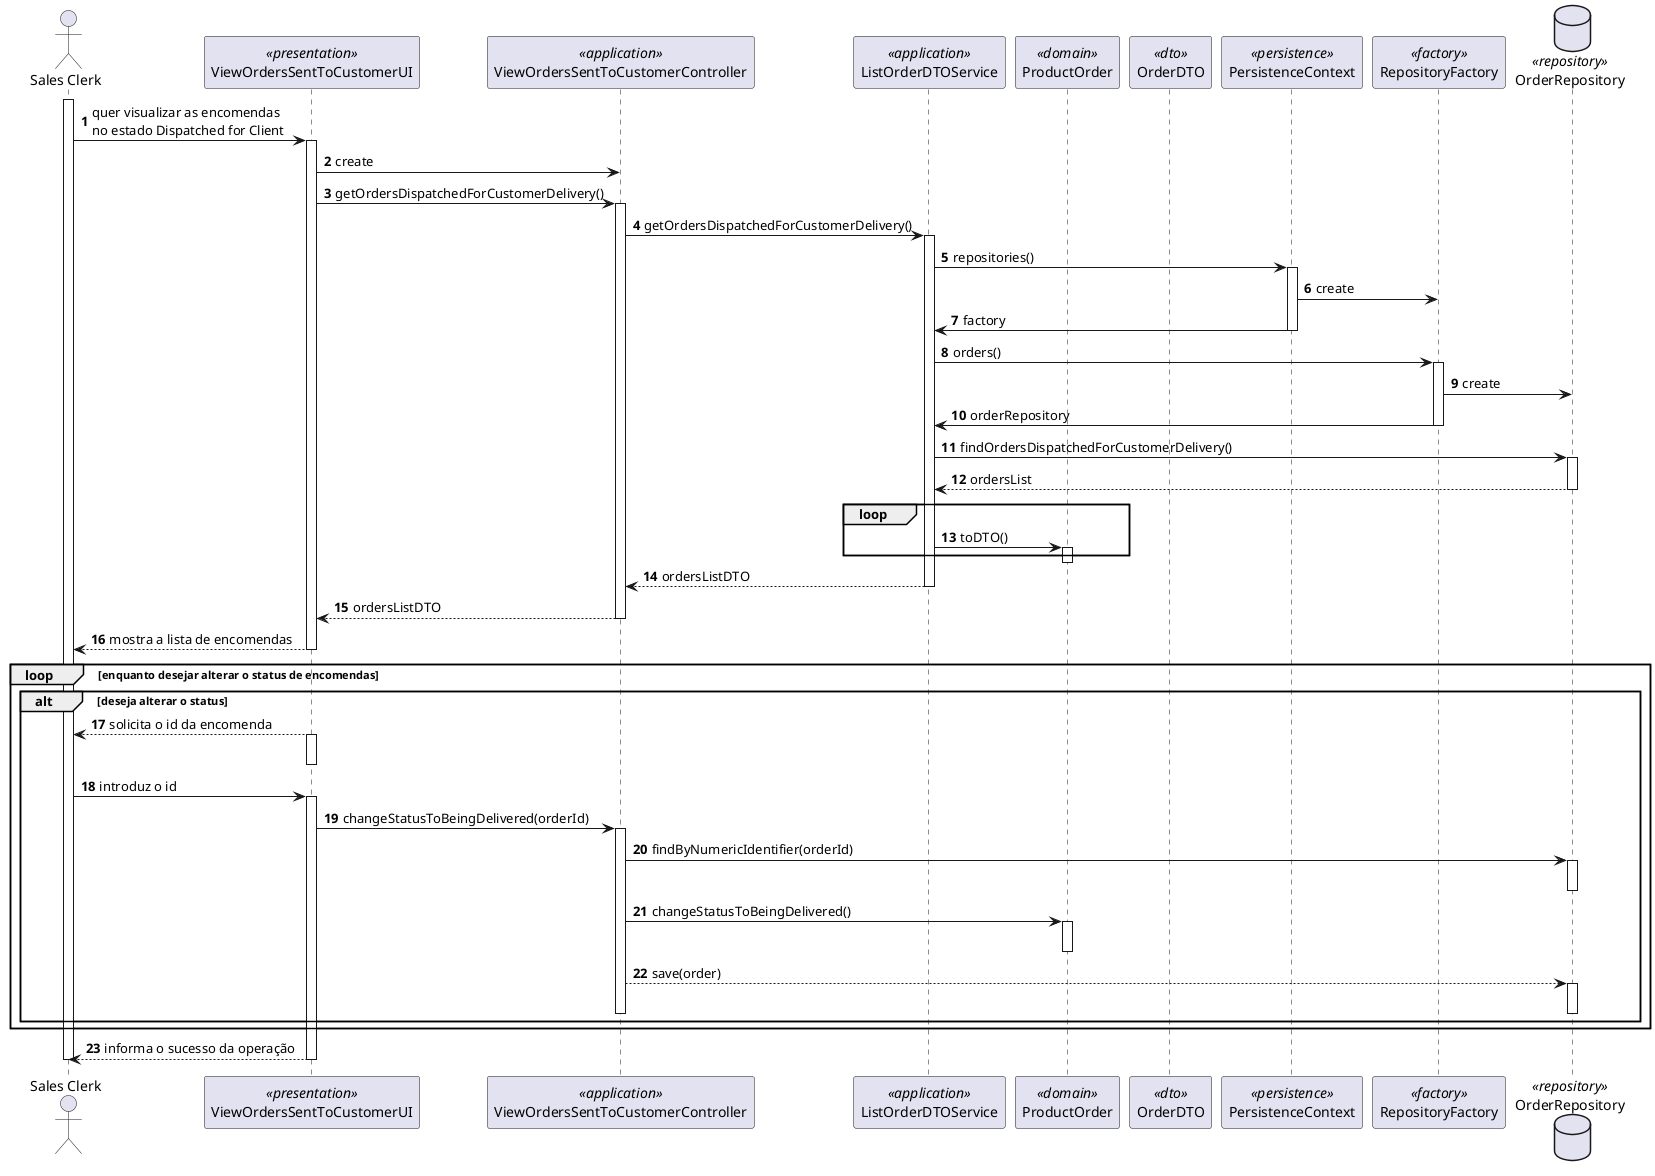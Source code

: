 @startuml

autonumber
actor "Sales Clerk" as SC
participant ViewOrdersSentToCustomerUI as UI <<presentation>>
participant ViewOrdersSentToCustomerController as Controller <<application>>
participant ListOrderDTOService as serv <<application>>
participant "ProductOrder" as Domain <<domain>>
participant "OrderDTO" as DTO <<dto>>
participant PersistenceContext as Persistence <<persistence>>
participant RepositoryFactory as Factory <<factory>>
database OrderRepository as repository <<repository>>

activate SC
SC -> UI : quer visualizar as encomendas\nno estado Dispatched for Client
activate UI
UI -> Controller: create
UI -> Controller: getOrdersDispatchedForCustomerDelivery()
activate Controller
Controller -> serv: getOrdersDispatchedForCustomerDelivery()
activate serv
serv -> Persistence: repositories()
activate Persistence
Persistence -> Factory: create
Persistence -> serv: factory
deactivate Persistence
serv -> Factory: orders()
activate Factory
Factory -> repository: create
Factory -> serv: orderRepository
deactivate Factory
serv->repository:findOrdersDispatchedForCustomerDelivery()
activate repository
repository --> serv: ordersList
deactivate repository
loop
serv -> Domain: toDTO()
activate Domain
end
deactivate Domain
serv --> Controller: ordersListDTO
deactivate serv
Controller --> UI: ordersListDTO
deactivate Controller
UI --> SC : mostra a lista de encomendas
deactivate UI
loop enquanto desejar alterar o status de encomendas
/'SC -> UI : Pergunta se pretende alterar o status de alguma\nencomenda para Being Delivered
activate UI'/
alt deseja alterar o status
UI --> SC : solicita o id da encomenda
activate UI
deactivate UI
SC -> UI : introduz o id
activate UI
UI -> Controller: changeStatusToBeingDelivered(orderId)
activate Controller
Controller->repository:findByNumericIdentifier(orderId)
activate repository
deactivate repository
Controller -> Domain: changeStatusToBeingDelivered()
activate Domain
deactivate Domain
Controller --> repository: save(order)
activate repository
deactivate repository
deactivate Controller
end
end
UI --> SC : informa o sucesso da operação
deactivate UI
deactivate SC

@enduml